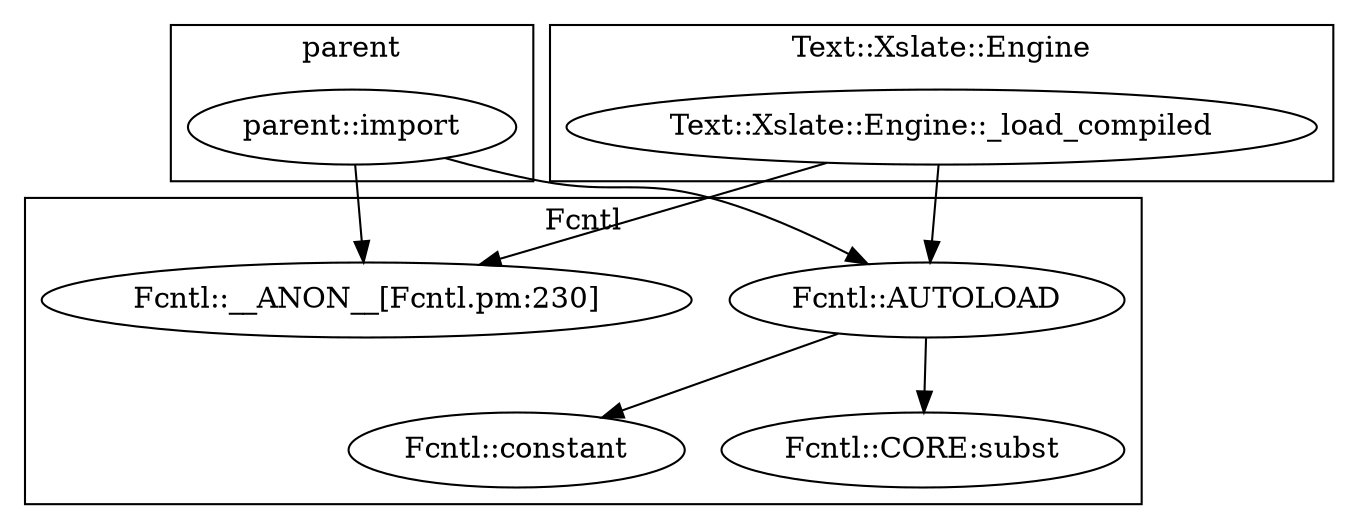 digraph {
graph [overlap=false]
subgraph cluster_parent {
	label="parent";
	"parent::import";
}
subgraph cluster_Fcntl {
	label="Fcntl";
	"Fcntl::AUTOLOAD";
	"Fcntl::__ANON__[Fcntl.pm:230]";
	"Fcntl::constant";
	"Fcntl::CORE:subst";
}
subgraph cluster_Text_Xslate_Engine {
	label="Text::Xslate::Engine";
	"Text::Xslate::Engine::_load_compiled";
}
"Fcntl::AUTOLOAD" -> "Fcntl::CORE:subst";
"Fcntl::AUTOLOAD" -> "Fcntl::constant";
"Text::Xslate::Engine::_load_compiled" -> "Fcntl::__ANON__[Fcntl.pm:230]";
"parent::import" -> "Fcntl::__ANON__[Fcntl.pm:230]";
"Text::Xslate::Engine::_load_compiled" -> "Fcntl::AUTOLOAD";
"parent::import" -> "Fcntl::AUTOLOAD";
}
